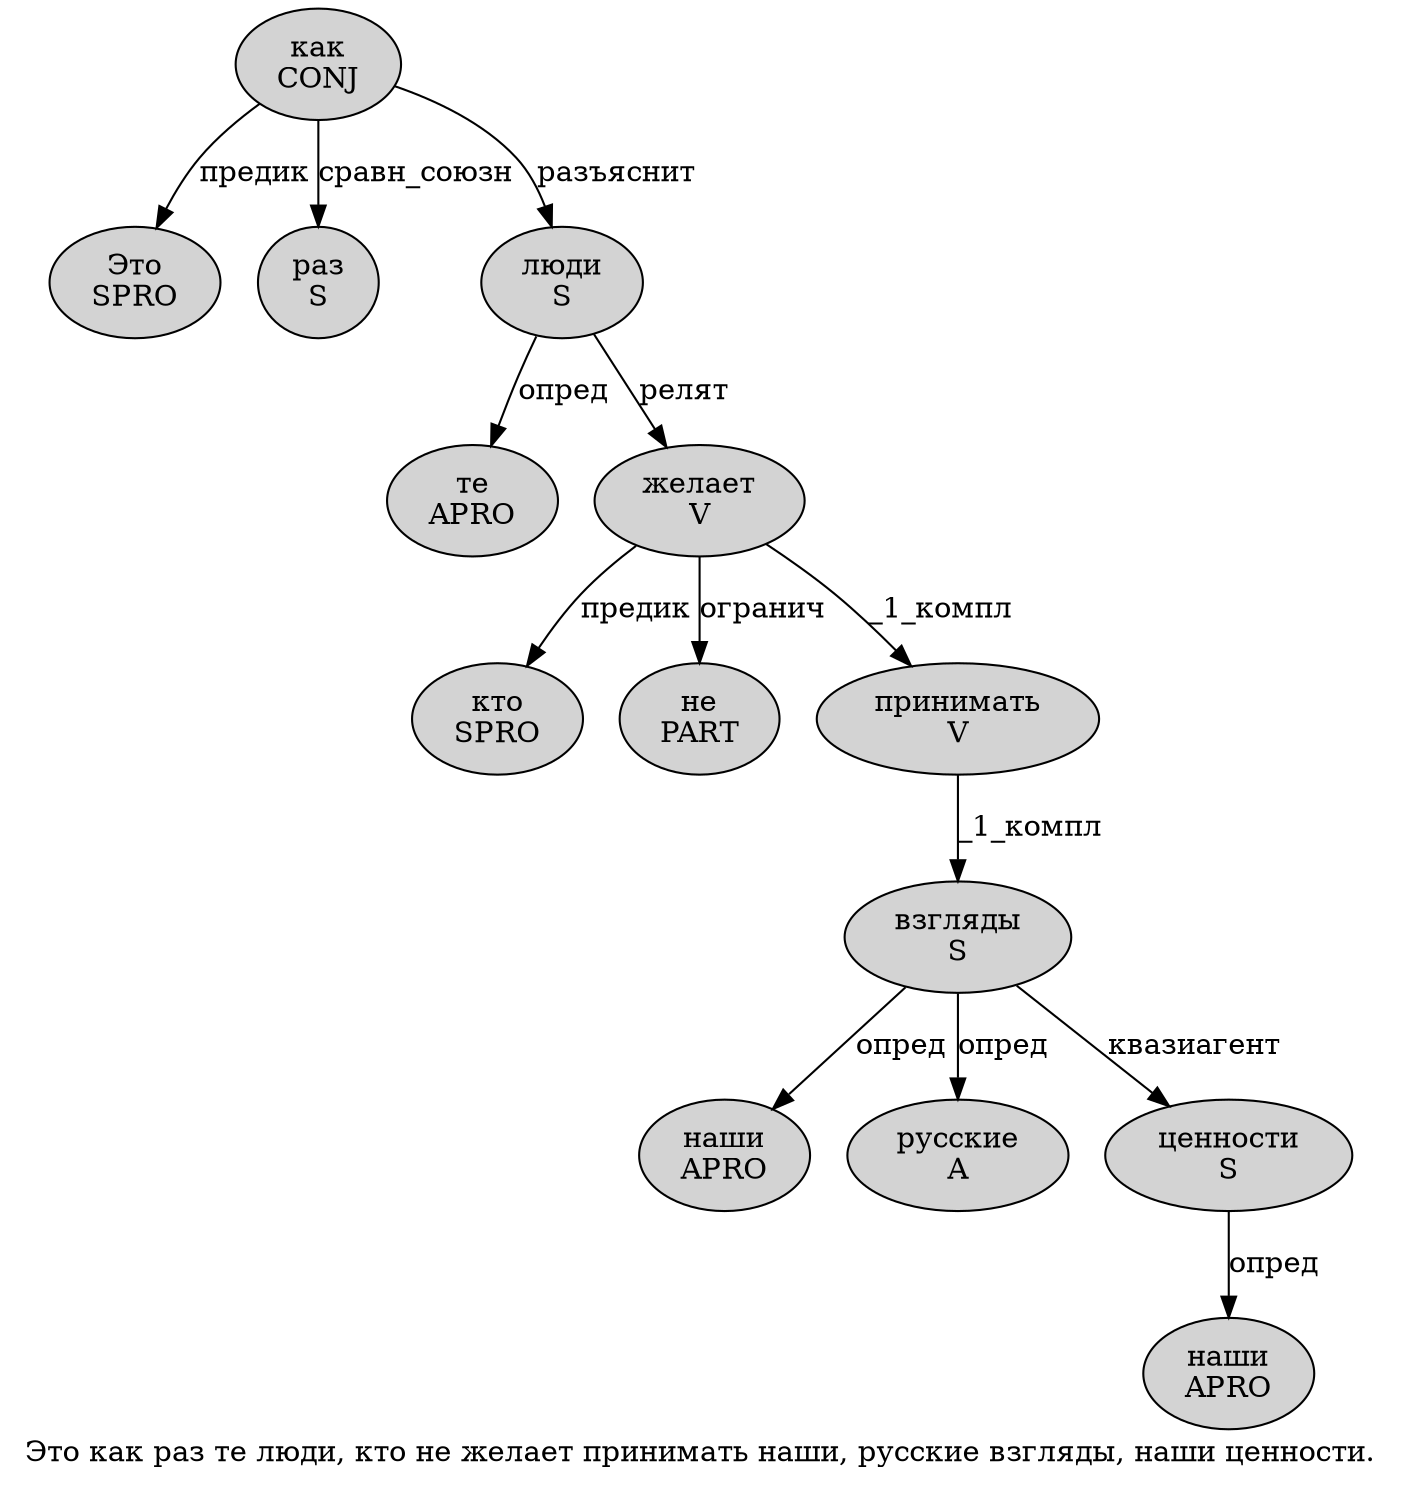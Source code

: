 digraph SENTENCE_4408 {
	graph [label="Это как раз те люди, кто не желает принимать наши, русские взгляды, наши ценности."]
	node [style=filled]
		0 [label="Это
SPRO" color="" fillcolor=lightgray penwidth=1 shape=ellipse]
		1 [label="как
CONJ" color="" fillcolor=lightgray penwidth=1 shape=ellipse]
		2 [label="раз
S" color="" fillcolor=lightgray penwidth=1 shape=ellipse]
		3 [label="те
APRO" color="" fillcolor=lightgray penwidth=1 shape=ellipse]
		4 [label="люди
S" color="" fillcolor=lightgray penwidth=1 shape=ellipse]
		6 [label="кто
SPRO" color="" fillcolor=lightgray penwidth=1 shape=ellipse]
		7 [label="не
PART" color="" fillcolor=lightgray penwidth=1 shape=ellipse]
		8 [label="желает
V" color="" fillcolor=lightgray penwidth=1 shape=ellipse]
		9 [label="принимать
V" color="" fillcolor=lightgray penwidth=1 shape=ellipse]
		10 [label="наши
APRO" color="" fillcolor=lightgray penwidth=1 shape=ellipse]
		12 [label="русские
A" color="" fillcolor=lightgray penwidth=1 shape=ellipse]
		13 [label="взгляды
S" color="" fillcolor=lightgray penwidth=1 shape=ellipse]
		15 [label="наши
APRO" color="" fillcolor=lightgray penwidth=1 shape=ellipse]
		16 [label="ценности
S" color="" fillcolor=lightgray penwidth=1 shape=ellipse]
			16 -> 15 [label="опред"]
			13 -> 10 [label="опред"]
			13 -> 12 [label="опред"]
			13 -> 16 [label="квазиагент"]
			1 -> 0 [label="предик"]
			1 -> 2 [label="сравн_союзн"]
			1 -> 4 [label="разъяснит"]
			8 -> 6 [label="предик"]
			8 -> 7 [label="огранич"]
			8 -> 9 [label="_1_компл"]
			4 -> 3 [label="опред"]
			4 -> 8 [label="релят"]
			9 -> 13 [label="_1_компл"]
}